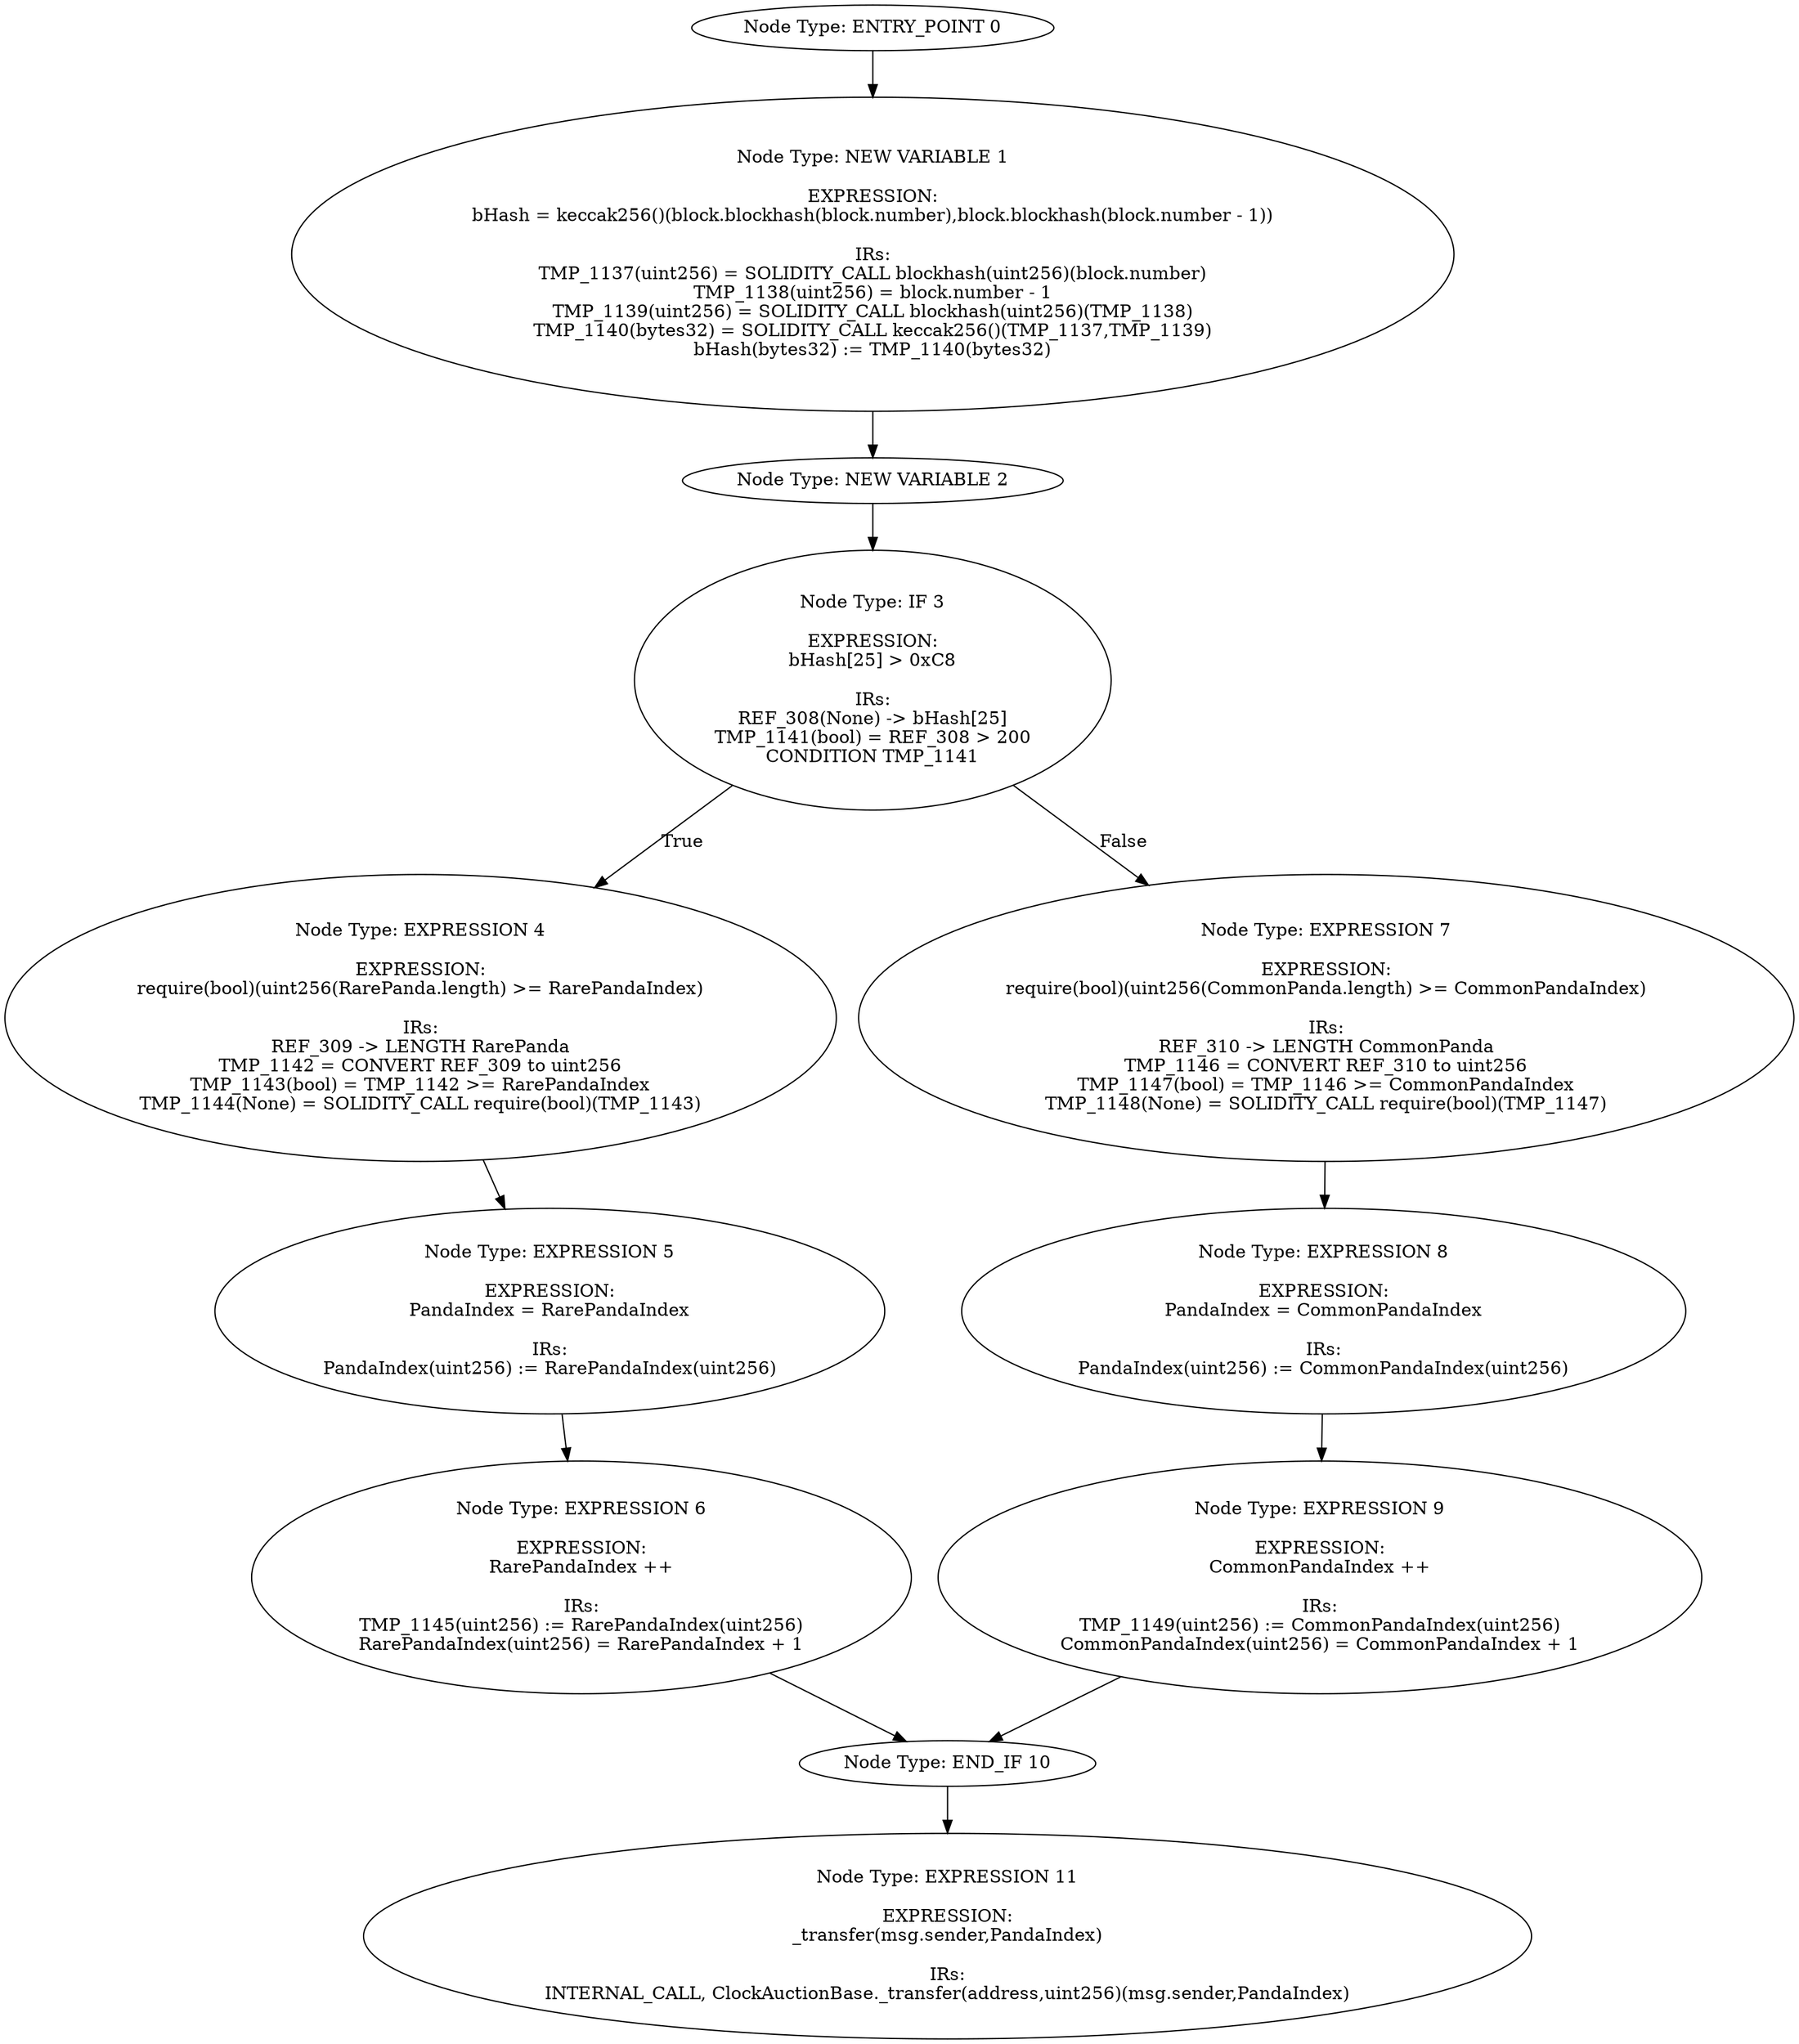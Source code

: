 digraph{
0[label="Node Type: ENTRY_POINT 0
"];
0->1;
1[label="Node Type: NEW VARIABLE 1

EXPRESSION:
bHash = keccak256()(block.blockhash(block.number),block.blockhash(block.number - 1))

IRs:
TMP_1137(uint256) = SOLIDITY_CALL blockhash(uint256)(block.number)
TMP_1138(uint256) = block.number - 1
TMP_1139(uint256) = SOLIDITY_CALL blockhash(uint256)(TMP_1138)
TMP_1140(bytes32) = SOLIDITY_CALL keccak256()(TMP_1137,TMP_1139)
bHash(bytes32) := TMP_1140(bytes32)"];
1->2;
2[label="Node Type: NEW VARIABLE 2
"];
2->3;
3[label="Node Type: IF 3

EXPRESSION:
bHash[25] > 0xC8

IRs:
REF_308(None) -> bHash[25]
TMP_1141(bool) = REF_308 > 200
CONDITION TMP_1141"];
3->4[label="True"];
3->7[label="False"];
4[label="Node Type: EXPRESSION 4

EXPRESSION:
require(bool)(uint256(RarePanda.length) >= RarePandaIndex)

IRs:
REF_309 -> LENGTH RarePanda
TMP_1142 = CONVERT REF_309 to uint256
TMP_1143(bool) = TMP_1142 >= RarePandaIndex
TMP_1144(None) = SOLIDITY_CALL require(bool)(TMP_1143)"];
4->5;
5[label="Node Type: EXPRESSION 5

EXPRESSION:
PandaIndex = RarePandaIndex

IRs:
PandaIndex(uint256) := RarePandaIndex(uint256)"];
5->6;
6[label="Node Type: EXPRESSION 6

EXPRESSION:
RarePandaIndex ++

IRs:
TMP_1145(uint256) := RarePandaIndex(uint256)
RarePandaIndex(uint256) = RarePandaIndex + 1"];
6->10;
7[label="Node Type: EXPRESSION 7

EXPRESSION:
require(bool)(uint256(CommonPanda.length) >= CommonPandaIndex)

IRs:
REF_310 -> LENGTH CommonPanda
TMP_1146 = CONVERT REF_310 to uint256
TMP_1147(bool) = TMP_1146 >= CommonPandaIndex
TMP_1148(None) = SOLIDITY_CALL require(bool)(TMP_1147)"];
7->8;
8[label="Node Type: EXPRESSION 8

EXPRESSION:
PandaIndex = CommonPandaIndex

IRs:
PandaIndex(uint256) := CommonPandaIndex(uint256)"];
8->9;
9[label="Node Type: EXPRESSION 9

EXPRESSION:
CommonPandaIndex ++

IRs:
TMP_1149(uint256) := CommonPandaIndex(uint256)
CommonPandaIndex(uint256) = CommonPandaIndex + 1"];
9->10;
10[label="Node Type: END_IF 10
"];
10->11;
11[label="Node Type: EXPRESSION 11

EXPRESSION:
_transfer(msg.sender,PandaIndex)

IRs:
INTERNAL_CALL, ClockAuctionBase._transfer(address,uint256)(msg.sender,PandaIndex)"];
}
